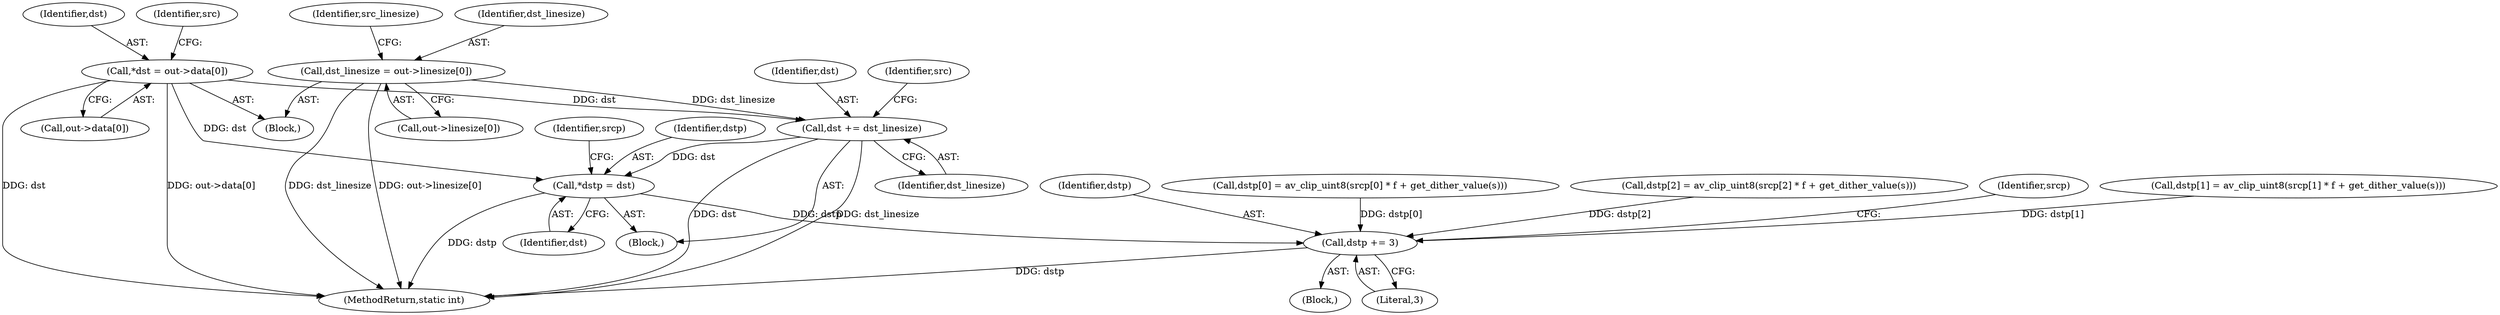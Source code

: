 digraph "0_FFmpeg_e43a0a232dbf6d3c161823c2e07c52e76227a1bc_10@pointer" {
"1000228" [label="(Call,*dstp = dst)"];
"1000300" [label="(Call,dst += dst_linesize)"];
"1000194" [label="(Call,dst_linesize = out->linesize[0])"];
"1000172" [label="(Call,*dst = out->data[0])"];
"1000248" [label="(Call,dstp += 3)"];
"1000226" [label="(Block,)"];
"1000261" [label="(Call,dstp[0] = av_clip_uint8(srcp[0] * f + get_dither_value(s)))"];
"1000173" [label="(Identifier,dst)"];
"1000233" [label="(Identifier,srcp)"];
"1000301" [label="(Identifier,dst)"];
"1000203" [label="(Identifier,src_linesize)"];
"1000172" [label="(Call,*dst = out->data[0])"];
"1000505" [label="(MethodReturn,static int)"];
"1000174" [label="(Call,out->data[0])"];
"1000194" [label="(Call,dst_linesize = out->linesize[0])"];
"1000302" [label="(Identifier,dst_linesize)"];
"1000195" [label="(Identifier,dst_linesize)"];
"1000181" [label="(Identifier,src)"];
"1000247" [label="(Block,)"];
"1000196" [label="(Call,out->linesize[0])"];
"1000250" [label="(Literal,3)"];
"1000230" [label="(Identifier,dst)"];
"1000304" [label="(Identifier,src)"];
"1000229" [label="(Identifier,dstp)"];
"1000170" [label="(Block,)"];
"1000287" [label="(Call,dstp[2] = av_clip_uint8(srcp[2] * f + get_dither_value(s)))"];
"1000228" [label="(Call,*dstp = dst)"];
"1000248" [label="(Call,dstp += 3)"];
"1000252" [label="(Identifier,srcp)"];
"1000300" [label="(Call,dst += dst_linesize)"];
"1000274" [label="(Call,dstp[1] = av_clip_uint8(srcp[1] * f + get_dither_value(s)))"];
"1000249" [label="(Identifier,dstp)"];
"1000228" -> "1000226"  [label="AST: "];
"1000228" -> "1000230"  [label="CFG: "];
"1000229" -> "1000228"  [label="AST: "];
"1000230" -> "1000228"  [label="AST: "];
"1000233" -> "1000228"  [label="CFG: "];
"1000228" -> "1000505"  [label="DDG: dstp"];
"1000300" -> "1000228"  [label="DDG: dst"];
"1000172" -> "1000228"  [label="DDG: dst"];
"1000228" -> "1000248"  [label="DDG: dstp"];
"1000300" -> "1000226"  [label="AST: "];
"1000300" -> "1000302"  [label="CFG: "];
"1000301" -> "1000300"  [label="AST: "];
"1000302" -> "1000300"  [label="AST: "];
"1000304" -> "1000300"  [label="CFG: "];
"1000300" -> "1000505"  [label="DDG: dst"];
"1000300" -> "1000505"  [label="DDG: dst_linesize"];
"1000194" -> "1000300"  [label="DDG: dst_linesize"];
"1000172" -> "1000300"  [label="DDG: dst"];
"1000194" -> "1000170"  [label="AST: "];
"1000194" -> "1000196"  [label="CFG: "];
"1000195" -> "1000194"  [label="AST: "];
"1000196" -> "1000194"  [label="AST: "];
"1000203" -> "1000194"  [label="CFG: "];
"1000194" -> "1000505"  [label="DDG: dst_linesize"];
"1000194" -> "1000505"  [label="DDG: out->linesize[0]"];
"1000172" -> "1000170"  [label="AST: "];
"1000172" -> "1000174"  [label="CFG: "];
"1000173" -> "1000172"  [label="AST: "];
"1000174" -> "1000172"  [label="AST: "];
"1000181" -> "1000172"  [label="CFG: "];
"1000172" -> "1000505"  [label="DDG: dst"];
"1000172" -> "1000505"  [label="DDG: out->data[0]"];
"1000248" -> "1000247"  [label="AST: "];
"1000248" -> "1000250"  [label="CFG: "];
"1000249" -> "1000248"  [label="AST: "];
"1000250" -> "1000248"  [label="AST: "];
"1000252" -> "1000248"  [label="CFG: "];
"1000248" -> "1000505"  [label="DDG: dstp"];
"1000274" -> "1000248"  [label="DDG: dstp[1]"];
"1000261" -> "1000248"  [label="DDG: dstp[0]"];
"1000287" -> "1000248"  [label="DDG: dstp[2]"];
}
